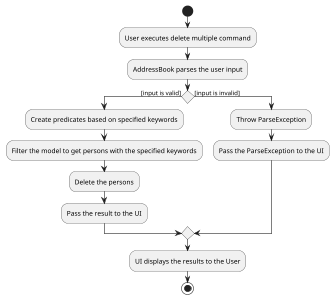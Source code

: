 @startuml
scale max 300 height

start

:User executes delete multiple command;
:AddressBook parses the user input;
if () then ([input is valid])
    :Create predicates based on specified keywords;
    :Filter the model to get persons with the specified keywords;
    :Delete the persons;
    :Pass the result to the UI;
else ([input is invalid])
    :Throw ParseException;
    :Pass the ParseException to the UI;
endif
:UI displays the results to the User;

stop
@enduml